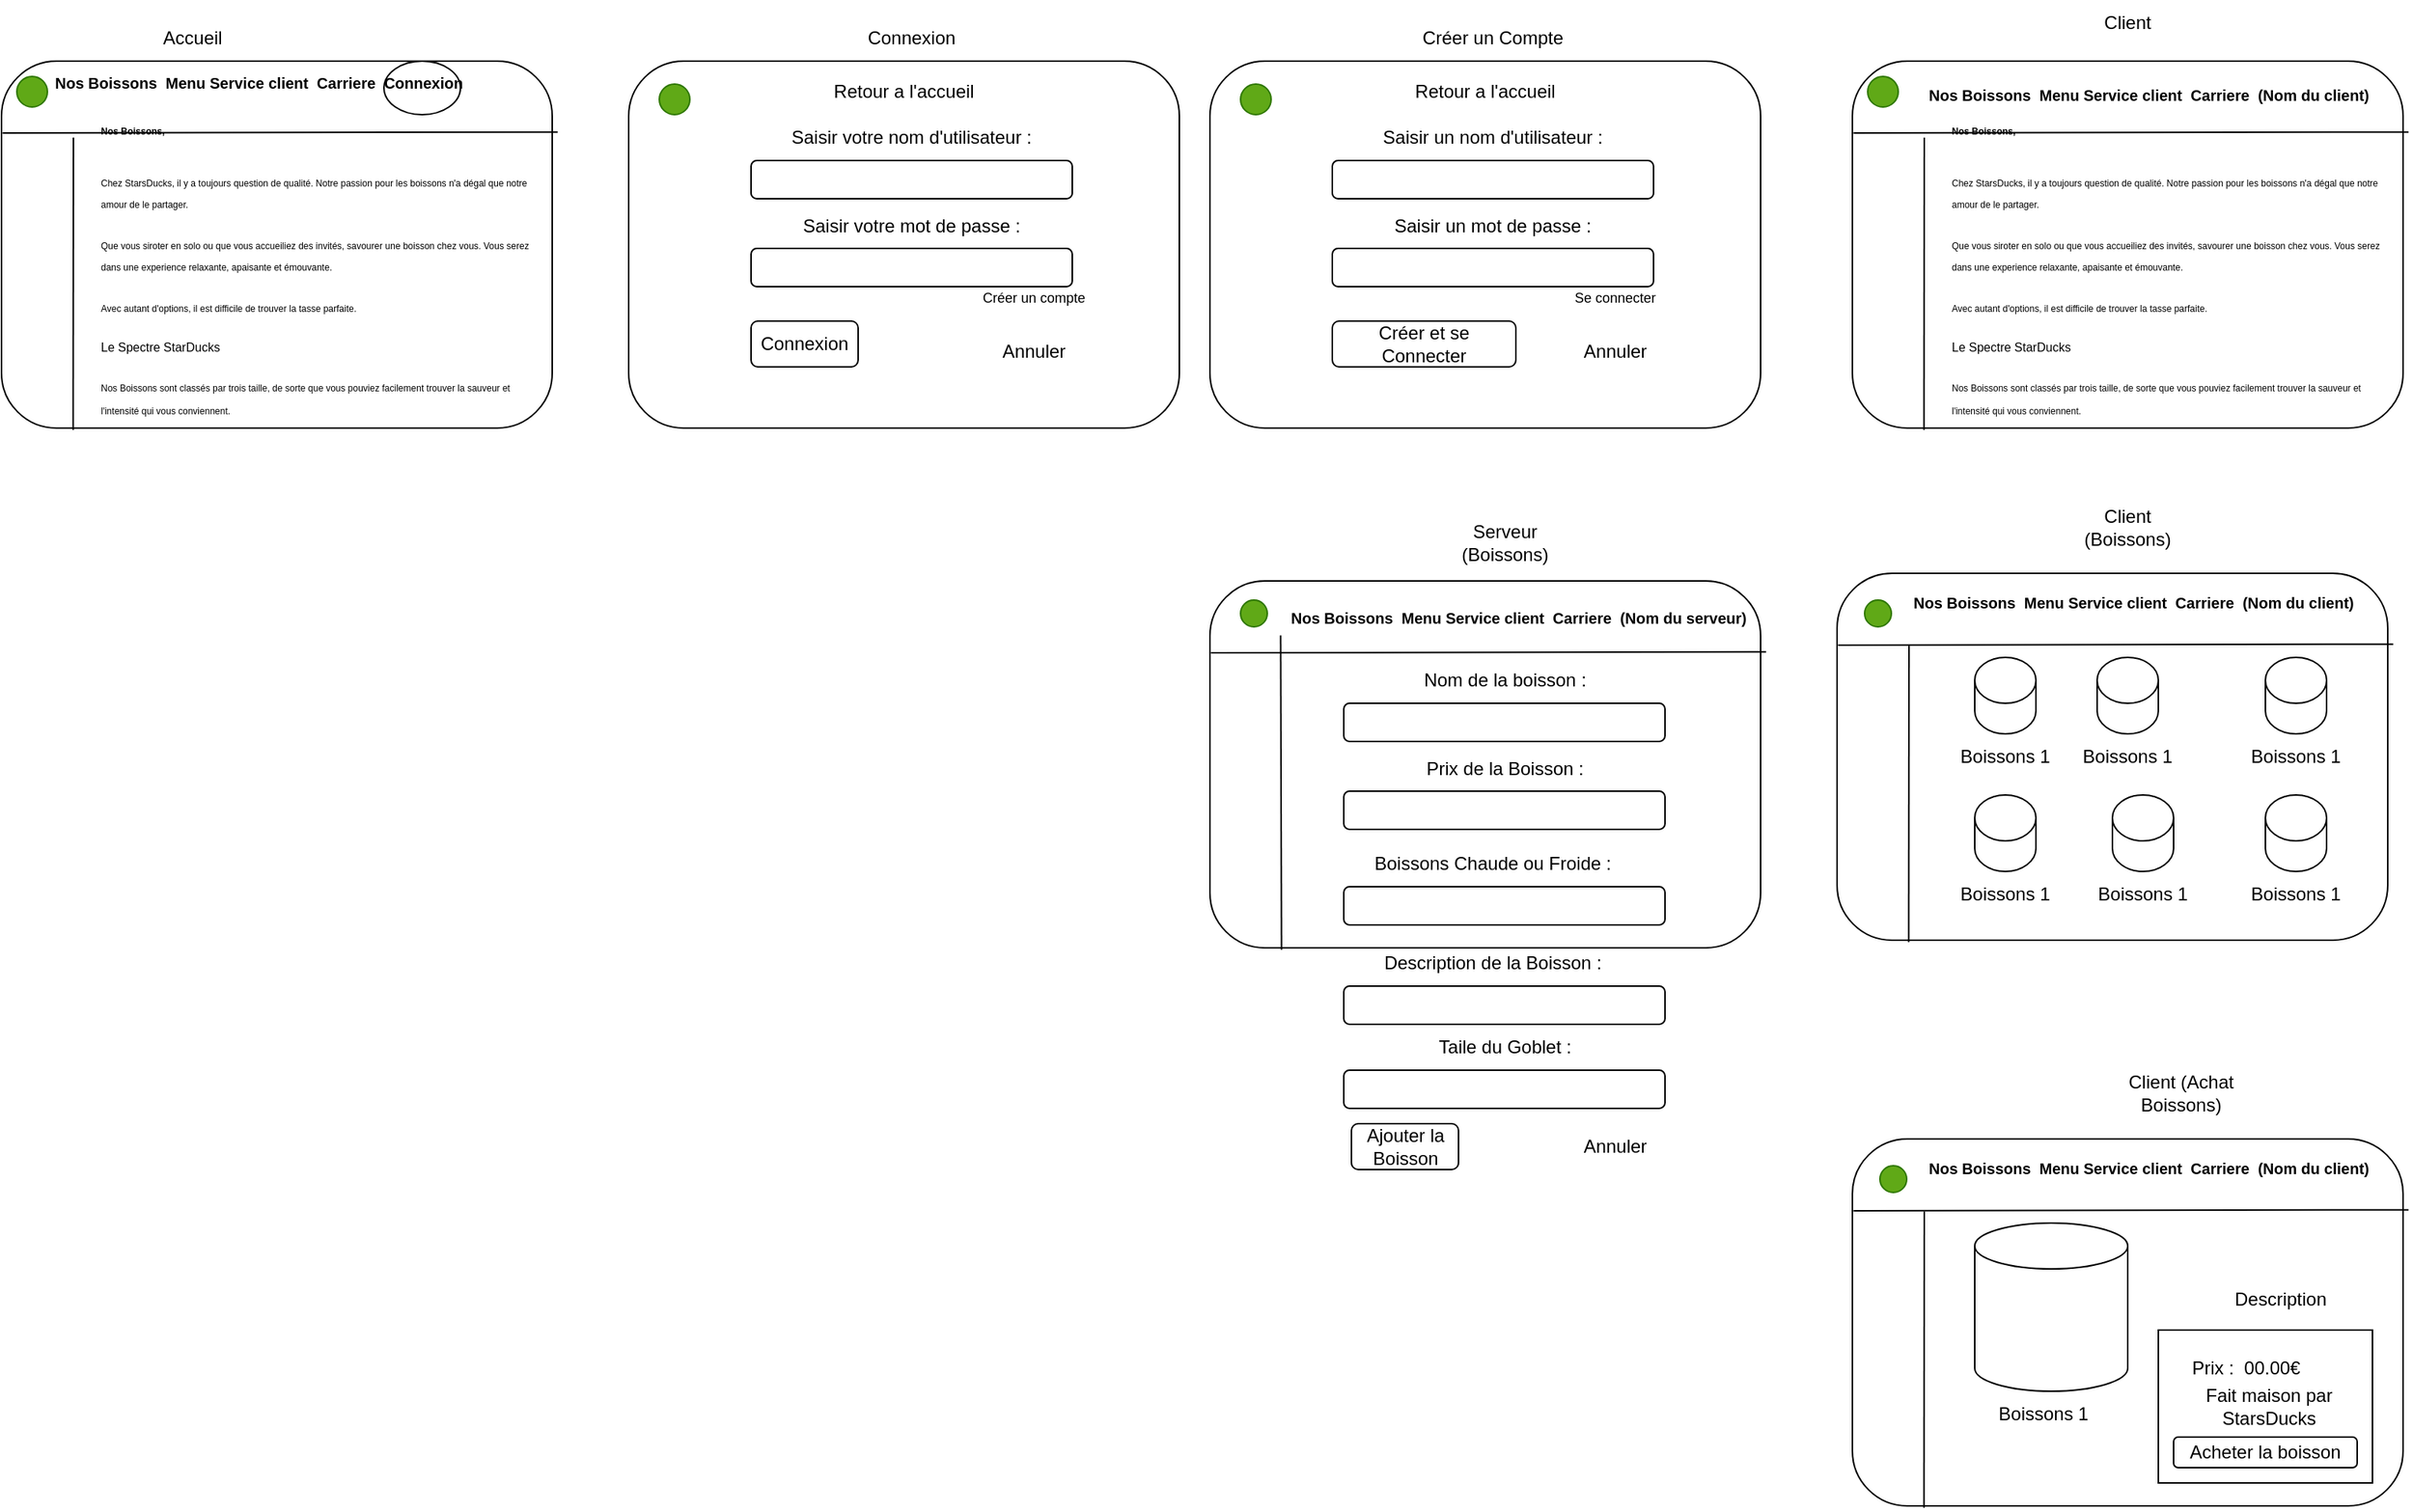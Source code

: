 <mxfile version="21.6.8" type="device">
  <diagram name="Page-1" id="1zTRWUDWUHw2J1xJAIrD">
    <mxGraphModel dx="628" dy="362" grid="1" gridSize="10" guides="1" tooltips="1" connect="1" arrows="1" fold="1" page="1" pageScale="1" pageWidth="850" pageHeight="1400" math="0" shadow="0">
      <root>
        <mxCell id="0" />
        <mxCell id="1" parent="0" />
        <mxCell id="w6MTFLubluAh0_-ET7tQ-1" value="" style="rounded=1;whiteSpace=wrap;html=1;" vertex="1" parent="1">
          <mxGeometry x="40" y="40" width="360" height="240" as="geometry" />
        </mxCell>
        <mxCell id="w6MTFLubluAh0_-ET7tQ-2" value="Accueil" style="text;html=1;strokeColor=none;fillColor=none;align=center;verticalAlign=middle;whiteSpace=wrap;rounded=0;" vertex="1" parent="1">
          <mxGeometry x="135" y="10" width="60" height="30" as="geometry" />
        </mxCell>
        <mxCell id="w6MTFLubluAh0_-ET7tQ-3" value="" style="ellipse;whiteSpace=wrap;html=1;aspect=fixed;fillColor=#60a917;fontColor=#ffffff;strokeColor=#2D7600;" vertex="1" parent="1">
          <mxGeometry x="50" y="50" width="20" height="20" as="geometry" />
        </mxCell>
        <mxCell id="w6MTFLubluAh0_-ET7tQ-5" value="" style="endArrow=none;html=1;rounded=0;exitX=0.13;exitY=1.005;exitDx=0;exitDy=0;exitPerimeter=0;" edge="1" parent="1" source="w6MTFLubluAh0_-ET7tQ-1">
          <mxGeometry width="50" height="50" relative="1" as="geometry">
            <mxPoint x="85.25" y="230.0" as="sourcePoint" />
            <mxPoint x="87" y="90" as="targetPoint" />
          </mxGeometry>
        </mxCell>
        <mxCell id="w6MTFLubluAh0_-ET7tQ-8" value="" style="endArrow=none;html=1;rounded=0;exitX=0.002;exitY=0.196;exitDx=0;exitDy=0;exitPerimeter=0;entryX=1.01;entryY=0.193;entryDx=0;entryDy=0;entryPerimeter=0;" edge="1" parent="1" source="w6MTFLubluAh0_-ET7tQ-1" target="w6MTFLubluAh0_-ET7tQ-1">
          <mxGeometry width="50" height="50" relative="1" as="geometry">
            <mxPoint x="200" y="170" as="sourcePoint" />
            <mxPoint x="290" y="77" as="targetPoint" />
          </mxGeometry>
        </mxCell>
        <mxCell id="w6MTFLubluAh0_-ET7tQ-11" value="" style="ellipse;whiteSpace=wrap;html=1;" vertex="1" parent="1">
          <mxGeometry x="290" y="40" width="50" height="35" as="geometry" />
        </mxCell>
        <mxCell id="w6MTFLubluAh0_-ET7tQ-9" value="&lt;h1&gt;&lt;font style=&quot;font-size: 10px;&quot;&gt;Nos Boissons&amp;nbsp; Menu Service client&amp;nbsp; Carriere&amp;nbsp; Connexion&lt;/font&gt;&lt;/h1&gt;" style="text;html=1;strokeColor=none;fillColor=none;spacing=5;spacingTop=-20;whiteSpace=wrap;overflow=hidden;rounded=0;" vertex="1" parent="1">
          <mxGeometry x="70" y="30" width="290" height="40" as="geometry" />
        </mxCell>
        <mxCell id="w6MTFLubluAh0_-ET7tQ-12" value="&lt;h1&gt;&lt;font style=&quot;font-size: 6px;&quot;&gt;Nos Boissons,&lt;/font&gt;&lt;/h1&gt;&lt;p&gt;&lt;font style=&quot;font-size: 6px;&quot;&gt;Chez StarsDucks, il y a toujours question de qualité. Notre passion pour les boissons n&#39;a dégal que notre amour de le partager.&lt;/font&gt;&lt;/p&gt;&lt;p&gt;&lt;font style=&quot;font-size: 6px;&quot;&gt;Que vous siroter en solo ou que vous accueiliez des invités, savourer une boisson chez vous. Vous serez dans une experience relaxante, apaisante et émouvante.&amp;nbsp;&lt;/font&gt;&lt;/p&gt;&lt;p&gt;&lt;font style=&quot;font-size: 6px;&quot;&gt;Avec autant d&#39;options, il est difficile de trouver la tasse parfaite.&lt;/font&gt;&lt;/p&gt;&lt;p&gt;&lt;font style=&quot;font-size: 8px;&quot;&gt;Le Spectre StarDucks&lt;/font&gt;&lt;/p&gt;&lt;p&gt;&lt;font style=&quot;font-size: 6px;&quot;&gt;Nos Boissons sont classés par trois taille, de sorte que vous pouviez facilement trouver la sauveur et l&#39;intensité qui vous conviennent.&lt;/font&gt;&lt;/p&gt;" style="text;html=1;strokeColor=none;fillColor=none;spacing=5;spacingTop=-20;whiteSpace=wrap;overflow=hidden;rounded=0;" vertex="1" parent="1">
          <mxGeometry x="100" y="60" width="290" height="220" as="geometry" />
        </mxCell>
        <mxCell id="w6MTFLubluAh0_-ET7tQ-15" value="" style="rounded=1;whiteSpace=wrap;html=1;" vertex="1" parent="1">
          <mxGeometry x="450" y="40" width="360" height="240" as="geometry" />
        </mxCell>
        <mxCell id="w6MTFLubluAh0_-ET7tQ-16" value="Connexion" style="text;html=1;strokeColor=none;fillColor=none;align=center;verticalAlign=middle;whiteSpace=wrap;rounded=0;" vertex="1" parent="1">
          <mxGeometry x="600" y="10" width="70" height="30" as="geometry" />
        </mxCell>
        <mxCell id="w6MTFLubluAh0_-ET7tQ-19" value="Retour a l&#39;accueil" style="text;html=1;strokeColor=none;fillColor=none;align=center;verticalAlign=middle;whiteSpace=wrap;rounded=0;" vertex="1" parent="1">
          <mxGeometry x="580" y="45" width="100" height="30" as="geometry" />
        </mxCell>
        <mxCell id="w6MTFLubluAh0_-ET7tQ-20" value="Saisir votre nom d&#39;utilisateur :" style="text;html=1;strokeColor=none;fillColor=none;align=center;verticalAlign=middle;whiteSpace=wrap;rounded=0;" vertex="1" parent="1">
          <mxGeometry x="550" y="75" width="170" height="30" as="geometry" />
        </mxCell>
        <mxCell id="w6MTFLubluAh0_-ET7tQ-21" value="" style="rounded=1;whiteSpace=wrap;html=1;" vertex="1" parent="1">
          <mxGeometry x="530" y="105" width="210" height="25" as="geometry" />
        </mxCell>
        <mxCell id="w6MTFLubluAh0_-ET7tQ-24" value="Saisir votre mot de passe :" style="text;html=1;strokeColor=none;fillColor=none;align=center;verticalAlign=middle;whiteSpace=wrap;rounded=0;" vertex="1" parent="1">
          <mxGeometry x="550" y="132.5" width="170" height="30" as="geometry" />
        </mxCell>
        <mxCell id="w6MTFLubluAh0_-ET7tQ-25" value="" style="rounded=1;whiteSpace=wrap;html=1;" vertex="1" parent="1">
          <mxGeometry x="530" y="162.5" width="210" height="25" as="geometry" />
        </mxCell>
        <mxCell id="w6MTFLubluAh0_-ET7tQ-26" value="Connexion" style="rounded=1;whiteSpace=wrap;html=1;" vertex="1" parent="1">
          <mxGeometry x="530" y="210" width="70" height="30" as="geometry" />
        </mxCell>
        <mxCell id="w6MTFLubluAh0_-ET7tQ-28" value="Annuler" style="text;html=1;strokeColor=none;fillColor=none;align=center;verticalAlign=middle;whiteSpace=wrap;rounded=0;" vertex="1" parent="1">
          <mxGeometry x="690" y="220" width="50" height="20" as="geometry" />
        </mxCell>
        <mxCell id="w6MTFLubluAh0_-ET7tQ-29" value="&lt;font style=&quot;font-size: 9px;&quot;&gt;Créer un compte&lt;/font&gt;" style="text;html=1;strokeColor=none;fillColor=none;align=center;verticalAlign=middle;whiteSpace=wrap;rounded=0;" vertex="1" parent="1">
          <mxGeometry x="650" y="177.5" width="130" height="32.5" as="geometry" />
        </mxCell>
        <mxCell id="w6MTFLubluAh0_-ET7tQ-30" value="" style="rounded=1;whiteSpace=wrap;html=1;" vertex="1" parent="1">
          <mxGeometry x="830" y="40" width="360" height="240" as="geometry" />
        </mxCell>
        <mxCell id="w6MTFLubluAh0_-ET7tQ-31" value="Créer un Compte" style="text;html=1;strokeColor=none;fillColor=none;align=center;verticalAlign=middle;whiteSpace=wrap;rounded=0;" vertex="1" parent="1">
          <mxGeometry x="960" y="10" width="110" height="30" as="geometry" />
        </mxCell>
        <mxCell id="w6MTFLubluAh0_-ET7tQ-32" value="Retour a l&#39;accueil" style="text;html=1;strokeColor=none;fillColor=none;align=center;verticalAlign=middle;whiteSpace=wrap;rounded=0;" vertex="1" parent="1">
          <mxGeometry x="960" y="45" width="100" height="30" as="geometry" />
        </mxCell>
        <mxCell id="w6MTFLubluAh0_-ET7tQ-33" value="Saisir un nom d&#39;utilisateur :" style="text;html=1;strokeColor=none;fillColor=none;align=center;verticalAlign=middle;whiteSpace=wrap;rounded=0;" vertex="1" parent="1">
          <mxGeometry x="930" y="75" width="170" height="30" as="geometry" />
        </mxCell>
        <mxCell id="w6MTFLubluAh0_-ET7tQ-34" value="" style="rounded=1;whiteSpace=wrap;html=1;" vertex="1" parent="1">
          <mxGeometry x="910" y="105" width="210" height="25" as="geometry" />
        </mxCell>
        <mxCell id="w6MTFLubluAh0_-ET7tQ-35" value="Saisir un&amp;nbsp;mot de passe :" style="text;html=1;strokeColor=none;fillColor=none;align=center;verticalAlign=middle;whiteSpace=wrap;rounded=0;" vertex="1" parent="1">
          <mxGeometry x="930" y="132.5" width="170" height="30" as="geometry" />
        </mxCell>
        <mxCell id="w6MTFLubluAh0_-ET7tQ-36" value="" style="rounded=1;whiteSpace=wrap;html=1;" vertex="1" parent="1">
          <mxGeometry x="910" y="162.5" width="210" height="25" as="geometry" />
        </mxCell>
        <mxCell id="w6MTFLubluAh0_-ET7tQ-37" value="Créer et se Connecter" style="rounded=1;whiteSpace=wrap;html=1;" vertex="1" parent="1">
          <mxGeometry x="910" y="210" width="120" height="30" as="geometry" />
        </mxCell>
        <mxCell id="w6MTFLubluAh0_-ET7tQ-38" value="Annuler" style="text;html=1;strokeColor=none;fillColor=none;align=center;verticalAlign=middle;whiteSpace=wrap;rounded=0;" vertex="1" parent="1">
          <mxGeometry x="1070" y="220" width="50" height="20" as="geometry" />
        </mxCell>
        <mxCell id="w6MTFLubluAh0_-ET7tQ-39" value="&lt;font style=&quot;font-size: 9px;&quot;&gt;Se connecter&lt;/font&gt;" style="text;html=1;strokeColor=none;fillColor=none;align=center;verticalAlign=middle;whiteSpace=wrap;rounded=0;" vertex="1" parent="1">
          <mxGeometry x="1030" y="177.5" width="130" height="32.5" as="geometry" />
        </mxCell>
        <mxCell id="w6MTFLubluAh0_-ET7tQ-40" value="" style="rounded=1;whiteSpace=wrap;html=1;" vertex="1" parent="1">
          <mxGeometry x="1250" y="40" width="360" height="240" as="geometry" />
        </mxCell>
        <mxCell id="w6MTFLubluAh0_-ET7tQ-41" value="Client" style="text;html=1;strokeColor=none;fillColor=none;align=center;verticalAlign=middle;whiteSpace=wrap;rounded=0;" vertex="1" parent="1">
          <mxGeometry x="1400" width="60" height="30" as="geometry" />
        </mxCell>
        <mxCell id="w6MTFLubluAh0_-ET7tQ-42" value="" style="ellipse;whiteSpace=wrap;html=1;aspect=fixed;fillColor=#60a917;fontColor=#ffffff;strokeColor=#2D7600;" vertex="1" parent="1">
          <mxGeometry x="1260" y="50" width="20" height="20" as="geometry" />
        </mxCell>
        <mxCell id="w6MTFLubluAh0_-ET7tQ-43" value="" style="endArrow=none;html=1;rounded=0;exitX=0.13;exitY=1.005;exitDx=0;exitDy=0;exitPerimeter=0;" edge="1" parent="1" source="w6MTFLubluAh0_-ET7tQ-40">
          <mxGeometry width="50" height="50" relative="1" as="geometry">
            <mxPoint x="1295.25" y="230.0" as="sourcePoint" />
            <mxPoint x="1297" y="90" as="targetPoint" />
          </mxGeometry>
        </mxCell>
        <mxCell id="w6MTFLubluAh0_-ET7tQ-44" value="" style="endArrow=none;html=1;rounded=0;exitX=0.002;exitY=0.196;exitDx=0;exitDy=0;exitPerimeter=0;entryX=1.01;entryY=0.193;entryDx=0;entryDy=0;entryPerimeter=0;" edge="1" parent="1" source="w6MTFLubluAh0_-ET7tQ-40" target="w6MTFLubluAh0_-ET7tQ-40">
          <mxGeometry width="50" height="50" relative="1" as="geometry">
            <mxPoint x="1410" y="170" as="sourcePoint" />
            <mxPoint x="1500" y="77" as="targetPoint" />
          </mxGeometry>
        </mxCell>
        <mxCell id="w6MTFLubluAh0_-ET7tQ-46" value="&lt;h1&gt;&lt;font style=&quot;font-size: 10px;&quot;&gt;Nos Boissons&amp;nbsp; Menu Service client&amp;nbsp; Carriere&amp;nbsp; (Nom du client)&lt;/font&gt;&lt;/h1&gt;" style="text;html=1;strokeColor=none;fillColor=none;spacing=5;spacingTop=-20;whiteSpace=wrap;overflow=hidden;rounded=0;" vertex="1" parent="1">
          <mxGeometry x="1295" y="37.5" width="320" height="40" as="geometry" />
        </mxCell>
        <mxCell id="w6MTFLubluAh0_-ET7tQ-47" value="&lt;h1&gt;&lt;font style=&quot;font-size: 6px;&quot;&gt;Nos Boissons,&lt;/font&gt;&lt;/h1&gt;&lt;p&gt;&lt;font style=&quot;font-size: 6px;&quot;&gt;Chez StarsDucks, il y a toujours question de qualité. Notre passion pour les boissons n&#39;a dégal que notre amour de le partager.&lt;/font&gt;&lt;/p&gt;&lt;p&gt;&lt;font style=&quot;font-size: 6px;&quot;&gt;Que vous siroter en solo ou que vous accueiliez des invités, savourer une boisson chez vous. Vous serez dans une experience relaxante, apaisante et émouvante.&amp;nbsp;&lt;/font&gt;&lt;/p&gt;&lt;p&gt;&lt;font style=&quot;font-size: 6px;&quot;&gt;Avec autant d&#39;options, il est difficile de trouver la tasse parfaite.&lt;/font&gt;&lt;/p&gt;&lt;p&gt;&lt;font style=&quot;font-size: 8px;&quot;&gt;Le Spectre StarDucks&lt;/font&gt;&lt;/p&gt;&lt;p&gt;&lt;font style=&quot;font-size: 6px;&quot;&gt;Nos Boissons sont classés par trois taille, de sorte que vous pouviez facilement trouver la sauveur et l&#39;intensité qui vous conviennent.&lt;/font&gt;&lt;/p&gt;" style="text;html=1;strokeColor=none;fillColor=none;spacing=5;spacingTop=-20;whiteSpace=wrap;overflow=hidden;rounded=0;" vertex="1" parent="1">
          <mxGeometry x="1310" y="60" width="290" height="220" as="geometry" />
        </mxCell>
        <mxCell id="w6MTFLubluAh0_-ET7tQ-64" value="" style="ellipse;whiteSpace=wrap;html=1;aspect=fixed;fillColor=#60a917;fontColor=#ffffff;strokeColor=#2D7600;" vertex="1" parent="1">
          <mxGeometry x="470" y="55" width="20" height="20" as="geometry" />
        </mxCell>
        <mxCell id="w6MTFLubluAh0_-ET7tQ-65" value="" style="ellipse;whiteSpace=wrap;html=1;aspect=fixed;fillColor=#60a917;fontColor=#ffffff;strokeColor=#2D7600;" vertex="1" parent="1">
          <mxGeometry x="850" y="55" width="20" height="20" as="geometry" />
        </mxCell>
        <mxCell id="w6MTFLubluAh0_-ET7tQ-66" value="" style="rounded=1;whiteSpace=wrap;html=1;" vertex="1" parent="1">
          <mxGeometry x="1240" y="375" width="360" height="240" as="geometry" />
        </mxCell>
        <mxCell id="w6MTFLubluAh0_-ET7tQ-67" value="" style="ellipse;whiteSpace=wrap;html=1;aspect=fixed;fillColor=#60a917;fontColor=#ffffff;strokeColor=#2D7600;" vertex="1" parent="1">
          <mxGeometry x="1258" y="392.5" width="17.5" height="17.5" as="geometry" />
        </mxCell>
        <mxCell id="w6MTFLubluAh0_-ET7tQ-68" value="" style="endArrow=none;html=1;rounded=0;exitX=0.13;exitY=1.005;exitDx=0;exitDy=0;exitPerimeter=0;" edge="1" parent="1" source="w6MTFLubluAh0_-ET7tQ-66">
          <mxGeometry width="50" height="50" relative="1" as="geometry">
            <mxPoint x="1285.25" y="562.5" as="sourcePoint" />
            <mxPoint x="1287" y="422.5" as="targetPoint" />
          </mxGeometry>
        </mxCell>
        <mxCell id="w6MTFLubluAh0_-ET7tQ-69" value="" style="endArrow=none;html=1;rounded=0;exitX=0.002;exitY=0.196;exitDx=0;exitDy=0;exitPerimeter=0;entryX=1.01;entryY=0.193;entryDx=0;entryDy=0;entryPerimeter=0;" edge="1" parent="1" source="w6MTFLubluAh0_-ET7tQ-66" target="w6MTFLubluAh0_-ET7tQ-66">
          <mxGeometry width="50" height="50" relative="1" as="geometry">
            <mxPoint x="1400" y="502.5" as="sourcePoint" />
            <mxPoint x="1490" y="409.5" as="targetPoint" />
          </mxGeometry>
        </mxCell>
        <mxCell id="w6MTFLubluAh0_-ET7tQ-70" value="&lt;h1&gt;&lt;font style=&quot;font-size: 10px;&quot;&gt;Nos Boissons&amp;nbsp; Menu Service client&amp;nbsp; Carriere&amp;nbsp; (Nom du client)&lt;/font&gt;&lt;/h1&gt;" style="text;html=1;strokeColor=none;fillColor=none;spacing=5;spacingTop=-20;whiteSpace=wrap;overflow=hidden;rounded=0;" vertex="1" parent="1">
          <mxGeometry x="1285" y="370" width="320" height="40" as="geometry" />
        </mxCell>
        <mxCell id="w6MTFLubluAh0_-ET7tQ-72" value="Client (Boissons)" style="text;html=1;strokeColor=none;fillColor=none;align=center;verticalAlign=middle;whiteSpace=wrap;rounded=0;" vertex="1" parent="1">
          <mxGeometry x="1400" y="330" width="60" height="30" as="geometry" />
        </mxCell>
        <mxCell id="w6MTFLubluAh0_-ET7tQ-73" value="" style="shape=cylinder3;whiteSpace=wrap;html=1;boundedLbl=1;backgroundOutline=1;size=15;" vertex="1" parent="1">
          <mxGeometry x="1330" y="430" width="40" height="50" as="geometry" />
        </mxCell>
        <mxCell id="w6MTFLubluAh0_-ET7tQ-74" value="Boissons 1" style="text;html=1;strokeColor=none;fillColor=none;align=center;verticalAlign=middle;whiteSpace=wrap;rounded=0;" vertex="1" parent="1">
          <mxGeometry x="1315" y="480" width="70" height="30" as="geometry" />
        </mxCell>
        <mxCell id="w6MTFLubluAh0_-ET7tQ-79" value="" style="shape=cylinder3;whiteSpace=wrap;html=1;boundedLbl=1;backgroundOutline=1;size=15;" vertex="1" parent="1">
          <mxGeometry x="1520" y="430" width="40" height="50" as="geometry" />
        </mxCell>
        <mxCell id="w6MTFLubluAh0_-ET7tQ-80" value="Boissons 1" style="text;html=1;strokeColor=none;fillColor=none;align=center;verticalAlign=middle;whiteSpace=wrap;rounded=0;" vertex="1" parent="1">
          <mxGeometry x="1315" y="570" width="70" height="30" as="geometry" />
        </mxCell>
        <mxCell id="w6MTFLubluAh0_-ET7tQ-81" value="" style="shape=cylinder3;whiteSpace=wrap;html=1;boundedLbl=1;backgroundOutline=1;size=15;" vertex="1" parent="1">
          <mxGeometry x="1410" y="430" width="40" height="50" as="geometry" />
        </mxCell>
        <mxCell id="w6MTFLubluAh0_-ET7tQ-82" value="Boissons 1" style="text;html=1;strokeColor=none;fillColor=none;align=center;verticalAlign=middle;whiteSpace=wrap;rounded=0;" vertex="1" parent="1">
          <mxGeometry x="1395" y="480" width="70" height="30" as="geometry" />
        </mxCell>
        <mxCell id="w6MTFLubluAh0_-ET7tQ-83" value="" style="shape=cylinder3;whiteSpace=wrap;html=1;boundedLbl=1;backgroundOutline=1;size=15;" vertex="1" parent="1">
          <mxGeometry x="1330" y="520" width="40" height="50" as="geometry" />
        </mxCell>
        <mxCell id="w6MTFLubluAh0_-ET7tQ-84" value="Boissons 1" style="text;html=1;strokeColor=none;fillColor=none;align=center;verticalAlign=middle;whiteSpace=wrap;rounded=0;" vertex="1" parent="1">
          <mxGeometry x="1505" y="480" width="70" height="30" as="geometry" />
        </mxCell>
        <mxCell id="w6MTFLubluAh0_-ET7tQ-85" value="" style="shape=cylinder3;whiteSpace=wrap;html=1;boundedLbl=1;backgroundOutline=1;size=15;" vertex="1" parent="1">
          <mxGeometry x="1420" y="520" width="40" height="50" as="geometry" />
        </mxCell>
        <mxCell id="w6MTFLubluAh0_-ET7tQ-86" value="Boissons 1" style="text;html=1;strokeColor=none;fillColor=none;align=center;verticalAlign=middle;whiteSpace=wrap;rounded=0;" vertex="1" parent="1">
          <mxGeometry x="1405" y="570" width="70" height="30" as="geometry" />
        </mxCell>
        <mxCell id="w6MTFLubluAh0_-ET7tQ-87" value="" style="shape=cylinder3;whiteSpace=wrap;html=1;boundedLbl=1;backgroundOutline=1;size=15;" vertex="1" parent="1">
          <mxGeometry x="1520" y="520" width="40" height="50" as="geometry" />
        </mxCell>
        <mxCell id="w6MTFLubluAh0_-ET7tQ-88" value="Boissons 1" style="text;html=1;strokeColor=none;fillColor=none;align=center;verticalAlign=middle;whiteSpace=wrap;rounded=0;" vertex="1" parent="1">
          <mxGeometry x="1505" y="570" width="70" height="30" as="geometry" />
        </mxCell>
        <mxCell id="w6MTFLubluAh0_-ET7tQ-90" value="" style="rounded=1;whiteSpace=wrap;html=1;" vertex="1" parent="1">
          <mxGeometry x="830" y="380" width="360" height="240" as="geometry" />
        </mxCell>
        <mxCell id="w6MTFLubluAh0_-ET7tQ-91" value="" style="ellipse;whiteSpace=wrap;html=1;aspect=fixed;fillColor=#60a917;fontColor=#ffffff;strokeColor=#2D7600;" vertex="1" parent="1">
          <mxGeometry x="850" y="392.5" width="17.5" height="17.5" as="geometry" />
        </mxCell>
        <mxCell id="w6MTFLubluAh0_-ET7tQ-92" value="" style="endArrow=none;html=1;rounded=0;exitX=0.13;exitY=1.005;exitDx=0;exitDy=0;exitPerimeter=0;entryX=-0.004;entryY=0.891;entryDx=0;entryDy=0;entryPerimeter=0;" edge="1" parent="1" source="w6MTFLubluAh0_-ET7tQ-90" target="w6MTFLubluAh0_-ET7tQ-94">
          <mxGeometry width="50" height="50" relative="1" as="geometry">
            <mxPoint x="877.75" y="572.5" as="sourcePoint" />
            <mxPoint x="879.5" y="432.5" as="targetPoint" />
          </mxGeometry>
        </mxCell>
        <mxCell id="w6MTFLubluAh0_-ET7tQ-93" value="" style="endArrow=none;html=1;rounded=0;exitX=0.002;exitY=0.196;exitDx=0;exitDy=0;exitPerimeter=0;entryX=1.01;entryY=0.193;entryDx=0;entryDy=0;entryPerimeter=0;" edge="1" parent="1" source="w6MTFLubluAh0_-ET7tQ-90" target="w6MTFLubluAh0_-ET7tQ-90">
          <mxGeometry width="50" height="50" relative="1" as="geometry">
            <mxPoint x="992.5" y="512.5" as="sourcePoint" />
            <mxPoint x="1082.5" y="419.5" as="targetPoint" />
          </mxGeometry>
        </mxCell>
        <mxCell id="w6MTFLubluAh0_-ET7tQ-94" value="&lt;h1&gt;&lt;font style=&quot;font-size: 10px;&quot;&gt;Nos Boissons&amp;nbsp; Menu Service client&amp;nbsp; Carriere&amp;nbsp; (Nom du serveur)&lt;/font&gt;&lt;/h1&gt;" style="text;html=1;strokeColor=none;fillColor=none;spacing=5;spacingTop=-20;whiteSpace=wrap;overflow=hidden;rounded=0;" vertex="1" parent="1">
          <mxGeometry x="877.5" y="380" width="320" height="40" as="geometry" />
        </mxCell>
        <mxCell id="w6MTFLubluAh0_-ET7tQ-95" value="Serveur (Boissons)" style="text;html=1;strokeColor=none;fillColor=none;align=center;verticalAlign=middle;whiteSpace=wrap;rounded=0;" vertex="1" parent="1">
          <mxGeometry x="992.5" y="340" width="60" height="30" as="geometry" />
        </mxCell>
        <mxCell id="w6MTFLubluAh0_-ET7tQ-108" value="Nom de la boisson :" style="text;html=1;strokeColor=none;fillColor=none;align=center;verticalAlign=middle;whiteSpace=wrap;rounded=0;" vertex="1" parent="1">
          <mxGeometry x="937.5" y="430" width="170" height="30" as="geometry" />
        </mxCell>
        <mxCell id="w6MTFLubluAh0_-ET7tQ-109" value="" style="rounded=1;whiteSpace=wrap;html=1;" vertex="1" parent="1">
          <mxGeometry x="917.5" y="460" width="210" height="25" as="geometry" />
        </mxCell>
        <mxCell id="w6MTFLubluAh0_-ET7tQ-110" value="Prix de la Boisson :" style="text;html=1;strokeColor=none;fillColor=none;align=center;verticalAlign=middle;whiteSpace=wrap;rounded=0;" vertex="1" parent="1">
          <mxGeometry x="937.5" y="487.5" width="170" height="30" as="geometry" />
        </mxCell>
        <mxCell id="w6MTFLubluAh0_-ET7tQ-111" value="" style="rounded=1;whiteSpace=wrap;html=1;" vertex="1" parent="1">
          <mxGeometry x="917.5" y="517.5" width="210" height="25" as="geometry" />
        </mxCell>
        <mxCell id="w6MTFLubluAh0_-ET7tQ-112" value="Boissons Chaude ou Froide :" style="text;html=1;strokeColor=none;fillColor=none;align=center;verticalAlign=middle;whiteSpace=wrap;rounded=0;" vertex="1" parent="1">
          <mxGeometry x="930" y="550" width="170" height="30" as="geometry" />
        </mxCell>
        <mxCell id="w6MTFLubluAh0_-ET7tQ-113" value="" style="rounded=1;whiteSpace=wrap;html=1;" vertex="1" parent="1">
          <mxGeometry x="917.5" y="580" width="210" height="25" as="geometry" />
        </mxCell>
        <mxCell id="w6MTFLubluAh0_-ET7tQ-114" value="Description de la Boisson :" style="text;html=1;strokeColor=none;fillColor=none;align=center;verticalAlign=middle;whiteSpace=wrap;rounded=0;" vertex="1" parent="1">
          <mxGeometry x="930" y="615" width="170" height="30" as="geometry" />
        </mxCell>
        <mxCell id="w6MTFLubluAh0_-ET7tQ-115" value="" style="rounded=1;whiteSpace=wrap;html=1;" vertex="1" parent="1">
          <mxGeometry x="917.5" y="645" width="210" height="25" as="geometry" />
        </mxCell>
        <mxCell id="w6MTFLubluAh0_-ET7tQ-116" value="Taile du Goblet :" style="text;html=1;strokeColor=none;fillColor=none;align=center;verticalAlign=middle;whiteSpace=wrap;rounded=0;" vertex="1" parent="1">
          <mxGeometry x="937.5" y="670" width="170" height="30" as="geometry" />
        </mxCell>
        <mxCell id="w6MTFLubluAh0_-ET7tQ-117" value="" style="rounded=1;whiteSpace=wrap;html=1;" vertex="1" parent="1">
          <mxGeometry x="917.5" y="700" width="210" height="25" as="geometry" />
        </mxCell>
        <mxCell id="w6MTFLubluAh0_-ET7tQ-120" value="Annuler" style="text;html=1;strokeColor=none;fillColor=none;align=center;verticalAlign=middle;whiteSpace=wrap;rounded=0;" vertex="1" parent="1">
          <mxGeometry x="1070" y="740" width="50" height="20" as="geometry" />
        </mxCell>
        <mxCell id="w6MTFLubluAh0_-ET7tQ-121" value="Ajouter la Boisson" style="rounded=1;whiteSpace=wrap;html=1;" vertex="1" parent="1">
          <mxGeometry x="922.5" y="735" width="70" height="30" as="geometry" />
        </mxCell>
        <mxCell id="w6MTFLubluAh0_-ET7tQ-122" value="" style="rounded=1;whiteSpace=wrap;html=1;" vertex="1" parent="1">
          <mxGeometry x="1250" y="745" width="360" height="240" as="geometry" />
        </mxCell>
        <mxCell id="w6MTFLubluAh0_-ET7tQ-123" value="" style="ellipse;whiteSpace=wrap;html=1;aspect=fixed;fillColor=#60a917;fontColor=#ffffff;strokeColor=#2D7600;" vertex="1" parent="1">
          <mxGeometry x="1268" y="762.5" width="17.5" height="17.5" as="geometry" />
        </mxCell>
        <mxCell id="w6MTFLubluAh0_-ET7tQ-124" value="" style="endArrow=none;html=1;rounded=0;exitX=0.13;exitY=1.005;exitDx=0;exitDy=0;exitPerimeter=0;" edge="1" parent="1" source="w6MTFLubluAh0_-ET7tQ-122">
          <mxGeometry width="50" height="50" relative="1" as="geometry">
            <mxPoint x="1295.25" y="932.5" as="sourcePoint" />
            <mxPoint x="1297" y="792.5" as="targetPoint" />
          </mxGeometry>
        </mxCell>
        <mxCell id="w6MTFLubluAh0_-ET7tQ-125" value="" style="endArrow=none;html=1;rounded=0;exitX=0.002;exitY=0.196;exitDx=0;exitDy=0;exitPerimeter=0;entryX=1.01;entryY=0.193;entryDx=0;entryDy=0;entryPerimeter=0;" edge="1" parent="1" source="w6MTFLubluAh0_-ET7tQ-122" target="w6MTFLubluAh0_-ET7tQ-122">
          <mxGeometry width="50" height="50" relative="1" as="geometry">
            <mxPoint x="1410" y="872.5" as="sourcePoint" />
            <mxPoint x="1500" y="779.5" as="targetPoint" />
          </mxGeometry>
        </mxCell>
        <mxCell id="w6MTFLubluAh0_-ET7tQ-126" value="&lt;h1&gt;&lt;font style=&quot;font-size: 10px;&quot;&gt;Nos Boissons&amp;nbsp; Menu Service client&amp;nbsp; Carriere&amp;nbsp; (Nom du client)&lt;/font&gt;&lt;/h1&gt;" style="text;html=1;strokeColor=none;fillColor=none;spacing=5;spacingTop=-20;whiteSpace=wrap;overflow=hidden;rounded=0;" vertex="1" parent="1">
          <mxGeometry x="1295" y="740" width="320" height="40" as="geometry" />
        </mxCell>
        <mxCell id="w6MTFLubluAh0_-ET7tQ-127" value="Client (Achat Boissons)" style="text;html=1;strokeColor=none;fillColor=none;align=center;verticalAlign=middle;whiteSpace=wrap;rounded=0;" vertex="1" parent="1">
          <mxGeometry x="1410" y="700" width="110" height="30" as="geometry" />
        </mxCell>
        <mxCell id="w6MTFLubluAh0_-ET7tQ-136" value="" style="shape=cylinder3;whiteSpace=wrap;html=1;boundedLbl=1;backgroundOutline=1;size=15;" vertex="1" parent="1">
          <mxGeometry x="1330" y="800" width="100" height="110" as="geometry" />
        </mxCell>
        <mxCell id="w6MTFLubluAh0_-ET7tQ-137" value="Boissons 1" style="text;html=1;strokeColor=none;fillColor=none;align=center;verticalAlign=middle;whiteSpace=wrap;rounded=0;" vertex="1" parent="1">
          <mxGeometry x="1340" y="910" width="70" height="30" as="geometry" />
        </mxCell>
        <mxCell id="w6MTFLubluAh0_-ET7tQ-140" value="Description" style="text;html=1;strokeColor=none;fillColor=none;align=center;verticalAlign=middle;whiteSpace=wrap;rounded=0;" vertex="1" parent="1">
          <mxGeometry x="1460" y="800" width="140" height="100" as="geometry" />
        </mxCell>
        <mxCell id="w6MTFLubluAh0_-ET7tQ-143" value="" style="rounded=0;whiteSpace=wrap;html=1;" vertex="1" parent="1">
          <mxGeometry x="1450" y="870" width="140" height="100" as="geometry" />
        </mxCell>
        <mxCell id="w6MTFLubluAh0_-ET7tQ-144" value="Prix :&amp;nbsp; 00.00€" style="text;html=1;strokeColor=none;fillColor=none;align=center;verticalAlign=middle;whiteSpace=wrap;rounded=0;" vertex="1" parent="1">
          <mxGeometry x="1465" y="880" width="85" height="30" as="geometry" />
        </mxCell>
        <mxCell id="w6MTFLubluAh0_-ET7tQ-148" value="Acheter la boisson" style="rounded=1;whiteSpace=wrap;html=1;" vertex="1" parent="1">
          <mxGeometry x="1460" y="940" width="120" height="20" as="geometry" />
        </mxCell>
        <mxCell id="w6MTFLubluAh0_-ET7tQ-149" value="Fait maison par StarsDucks" style="text;html=1;strokeColor=none;fillColor=none;align=center;verticalAlign=middle;whiteSpace=wrap;rounded=0;" vertex="1" parent="1">
          <mxGeometry x="1465" y="905" width="115" height="30" as="geometry" />
        </mxCell>
      </root>
    </mxGraphModel>
  </diagram>
</mxfile>
